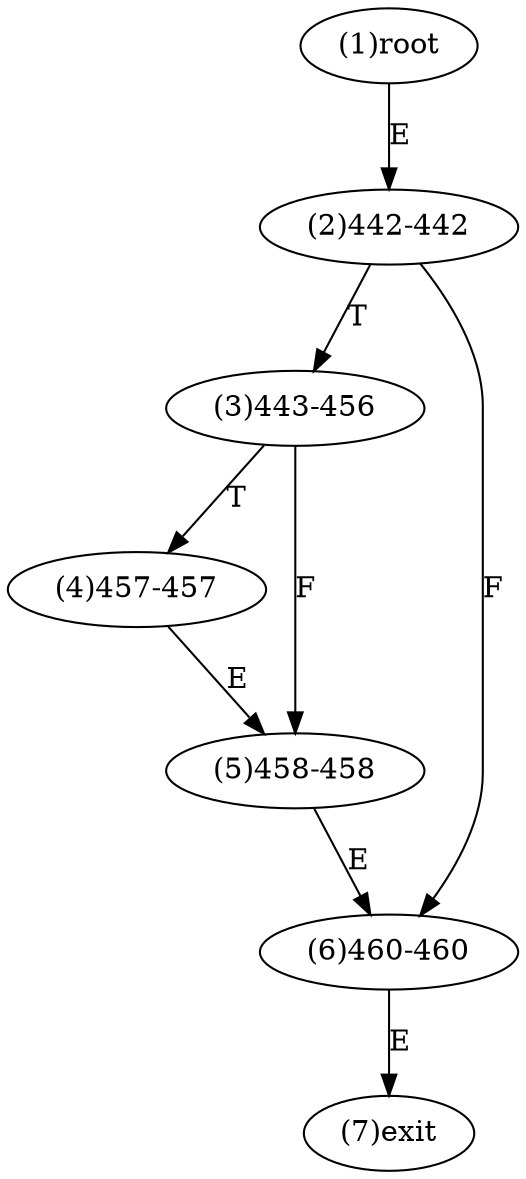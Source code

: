 digraph "" { 
1[ label="(1)root"];
2[ label="(2)442-442"];
3[ label="(3)443-456"];
4[ label="(4)457-457"];
5[ label="(5)458-458"];
6[ label="(6)460-460"];
7[ label="(7)exit"];
1->2[ label="E"];
2->6[ label="F"];
2->3[ label="T"];
3->5[ label="F"];
3->4[ label="T"];
4->5[ label="E"];
5->6[ label="E"];
6->7[ label="E"];
}